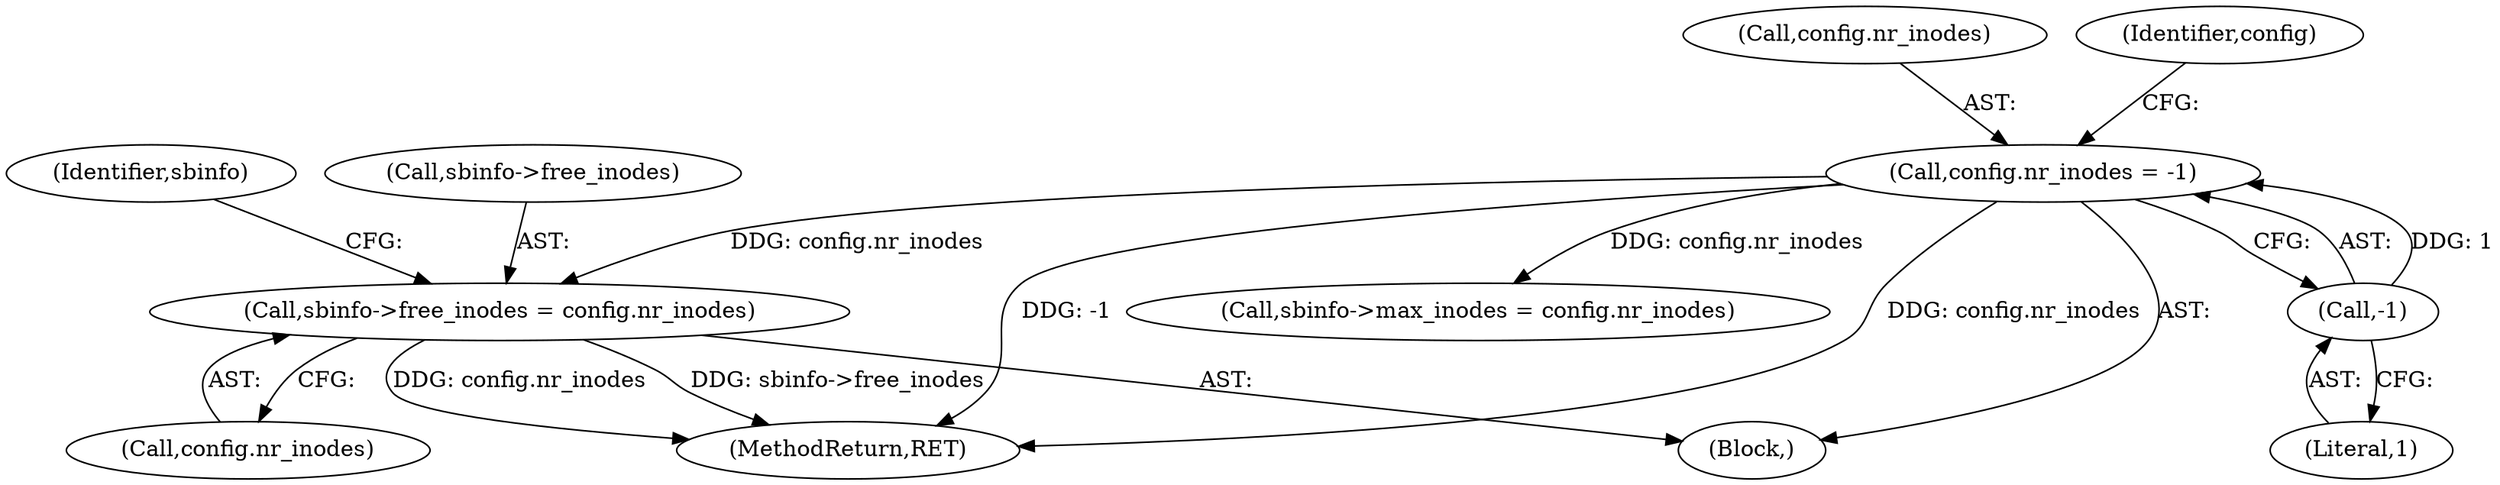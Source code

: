 digraph "0_linux_90481622d75715bfcb68501280a917dbfe516029_1@API" {
"1000194" [label="(Call,sbinfo->free_inodes = config.nr_inodes)"];
"1000121" [label="(Call,config.nr_inodes = -1)"];
"1000125" [label="(Call,-1)"];
"1000122" [label="(Call,config.nr_inodes)"];
"1000198" [label="(Call,config.nr_inodes)"];
"1000121" [label="(Call,config.nr_inodes = -1)"];
"1000106" [label="(Block,)"];
"1000194" [label="(Call,sbinfo->free_inodes = config.nr_inodes)"];
"1000125" [label="(Call,-1)"];
"1000195" [label="(Call,sbinfo->free_inodes)"];
"1000307" [label="(MethodReturn,RET)"];
"1000129" [label="(Identifier,config)"];
"1000126" [label="(Literal,1)"];
"1000187" [label="(Call,sbinfo->max_inodes = config.nr_inodes)"];
"1000203" [label="(Identifier,sbinfo)"];
"1000194" -> "1000106"  [label="AST: "];
"1000194" -> "1000198"  [label="CFG: "];
"1000195" -> "1000194"  [label="AST: "];
"1000198" -> "1000194"  [label="AST: "];
"1000203" -> "1000194"  [label="CFG: "];
"1000194" -> "1000307"  [label="DDG: sbinfo->free_inodes"];
"1000194" -> "1000307"  [label="DDG: config.nr_inodes"];
"1000121" -> "1000194"  [label="DDG: config.nr_inodes"];
"1000121" -> "1000106"  [label="AST: "];
"1000121" -> "1000125"  [label="CFG: "];
"1000122" -> "1000121"  [label="AST: "];
"1000125" -> "1000121"  [label="AST: "];
"1000129" -> "1000121"  [label="CFG: "];
"1000121" -> "1000307"  [label="DDG: -1"];
"1000121" -> "1000307"  [label="DDG: config.nr_inodes"];
"1000125" -> "1000121"  [label="DDG: 1"];
"1000121" -> "1000187"  [label="DDG: config.nr_inodes"];
"1000125" -> "1000126"  [label="CFG: "];
"1000126" -> "1000125"  [label="AST: "];
}
